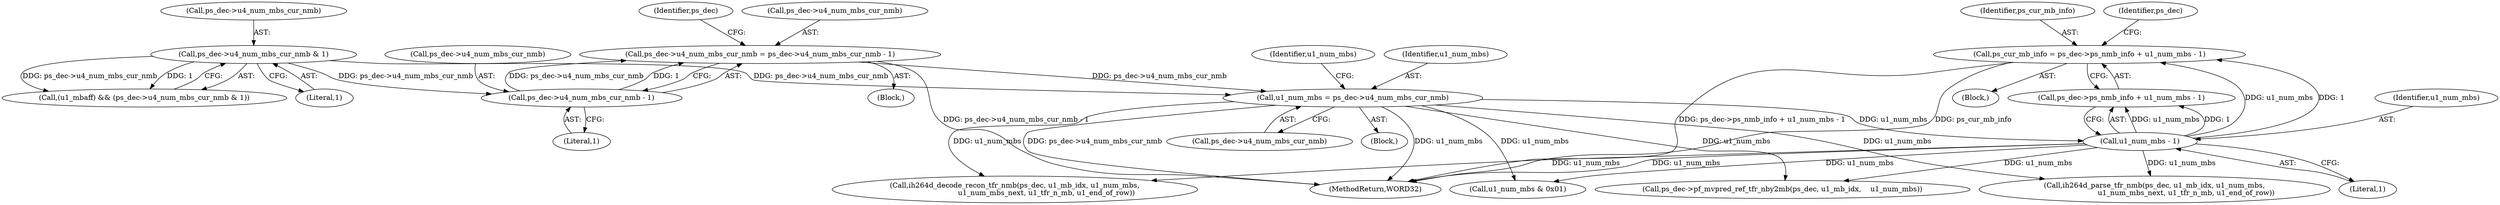 digraph "0_Android_9a00f562a612d56e7b2b989d168647db900ba6cf@integer" {
"1000596" [label="(Call,ps_cur_mb_info = ps_dec->ps_nmb_info + u1_num_mbs - 1)"];
"1000602" [label="(Call,u1_num_mbs - 1)"];
"1000588" [label="(Call,u1_num_mbs = ps_dec->u4_num_mbs_cur_nmb)"];
"1000569" [label="(Call,ps_dec->u4_num_mbs_cur_nmb & 1)"];
"1000575" [label="(Call,ps_dec->u4_num_mbs_cur_nmb = ps_dec->u4_num_mbs_cur_nmb - 1)"];
"1000579" [label="(Call,ps_dec->u4_num_mbs_cur_nmb - 1)"];
"1000598" [label="(Call,ps_dec->ps_nmb_info + u1_num_mbs - 1)"];
"1000632" [label="(Identifier,ps_dec)"];
"1000711" [label="(Call,u1_num_mbs & 0x01)"];
"1000573" [label="(Literal,1)"];
"1000576" [label="(Call,ps_dec->u4_num_mbs_cur_nmb)"];
"1000602" [label="(Call,u1_num_mbs - 1)"];
"1000569" [label="(Call,ps_dec->u4_num_mbs_cur_nmb & 1)"];
"1000574" [label="(Block,)"];
"1001450" [label="(MethodReturn,WORD32)"];
"1000594" [label="(Identifier,u1_num_mbs)"];
"1000589" [label="(Identifier,u1_num_mbs)"];
"1000604" [label="(Literal,1)"];
"1000597" [label="(Identifier,ps_cur_mb_info)"];
"1000579" [label="(Call,ps_dec->u4_num_mbs_cur_nmb - 1)"];
"1000583" [label="(Literal,1)"];
"1000603" [label="(Identifier,u1_num_mbs)"];
"1000580" [label="(Call,ps_dec->u4_num_mbs_cur_nmb)"];
"1000590" [label="(Call,ps_dec->u4_num_mbs_cur_nmb)"];
"1000586" [label="(Identifier,ps_dec)"];
"1000596" [label="(Call,ps_cur_mb_info = ps_dec->ps_nmb_info + u1_num_mbs - 1)"];
"1000595" [label="(Block,)"];
"1000588" [label="(Call,u1_num_mbs = ps_dec->u4_num_mbs_cur_nmb)"];
"1000567" [label="(Call,(u1_mbaff) && (ps_dec->u4_num_mbs_cur_nmb & 1))"];
"1000565" [label="(Block,)"];
"1000575" [label="(Call,ps_dec->u4_num_mbs_cur_nmb = ps_dec->u4_num_mbs_cur_nmb - 1)"];
"1000570" [label="(Call,ps_dec->u4_num_mbs_cur_nmb)"];
"1000730" [label="(Call,ih264d_parse_tfr_nmb(ps_dec, u1_mb_idx, u1_num_mbs,\n                            u1_num_mbs_next, u1_tfr_n_mb, u1_end_of_row))"];
"1000683" [label="(Call,ps_dec->pf_mvpred_ref_tfr_nby2mb(ps_dec, u1_mb_idx,    u1_num_mbs))"];
"1000744" [label="(Call,ih264d_decode_recon_tfr_nmb(ps_dec, u1_mb_idx, u1_num_mbs,\n                            u1_num_mbs_next, u1_tfr_n_mb, u1_end_of_row))"];
"1000596" -> "1000595"  [label="AST: "];
"1000596" -> "1000598"  [label="CFG: "];
"1000597" -> "1000596"  [label="AST: "];
"1000598" -> "1000596"  [label="AST: "];
"1000632" -> "1000596"  [label="CFG: "];
"1000596" -> "1001450"  [label="DDG: ps_dec->ps_nmb_info + u1_num_mbs - 1"];
"1000596" -> "1001450"  [label="DDG: ps_cur_mb_info"];
"1000602" -> "1000596"  [label="DDG: u1_num_mbs"];
"1000602" -> "1000596"  [label="DDG: 1"];
"1000602" -> "1000598"  [label="AST: "];
"1000602" -> "1000604"  [label="CFG: "];
"1000603" -> "1000602"  [label="AST: "];
"1000604" -> "1000602"  [label="AST: "];
"1000598" -> "1000602"  [label="CFG: "];
"1000602" -> "1001450"  [label="DDG: u1_num_mbs"];
"1000602" -> "1000598"  [label="DDG: u1_num_mbs"];
"1000602" -> "1000598"  [label="DDG: 1"];
"1000588" -> "1000602"  [label="DDG: u1_num_mbs"];
"1000602" -> "1000683"  [label="DDG: u1_num_mbs"];
"1000602" -> "1000711"  [label="DDG: u1_num_mbs"];
"1000602" -> "1000730"  [label="DDG: u1_num_mbs"];
"1000602" -> "1000744"  [label="DDG: u1_num_mbs"];
"1000588" -> "1000565"  [label="AST: "];
"1000588" -> "1000590"  [label="CFG: "];
"1000589" -> "1000588"  [label="AST: "];
"1000590" -> "1000588"  [label="AST: "];
"1000594" -> "1000588"  [label="CFG: "];
"1000588" -> "1001450"  [label="DDG: u1_num_mbs"];
"1000588" -> "1001450"  [label="DDG: ps_dec->u4_num_mbs_cur_nmb"];
"1000569" -> "1000588"  [label="DDG: ps_dec->u4_num_mbs_cur_nmb"];
"1000575" -> "1000588"  [label="DDG: ps_dec->u4_num_mbs_cur_nmb"];
"1000588" -> "1000683"  [label="DDG: u1_num_mbs"];
"1000588" -> "1000711"  [label="DDG: u1_num_mbs"];
"1000588" -> "1000730"  [label="DDG: u1_num_mbs"];
"1000588" -> "1000744"  [label="DDG: u1_num_mbs"];
"1000569" -> "1000567"  [label="AST: "];
"1000569" -> "1000573"  [label="CFG: "];
"1000570" -> "1000569"  [label="AST: "];
"1000573" -> "1000569"  [label="AST: "];
"1000567" -> "1000569"  [label="CFG: "];
"1000569" -> "1000567"  [label="DDG: ps_dec->u4_num_mbs_cur_nmb"];
"1000569" -> "1000567"  [label="DDG: 1"];
"1000569" -> "1000579"  [label="DDG: ps_dec->u4_num_mbs_cur_nmb"];
"1000575" -> "1000574"  [label="AST: "];
"1000575" -> "1000579"  [label="CFG: "];
"1000576" -> "1000575"  [label="AST: "];
"1000579" -> "1000575"  [label="AST: "];
"1000586" -> "1000575"  [label="CFG: "];
"1000575" -> "1001450"  [label="DDG: ps_dec->u4_num_mbs_cur_nmb - 1"];
"1000579" -> "1000575"  [label="DDG: ps_dec->u4_num_mbs_cur_nmb"];
"1000579" -> "1000575"  [label="DDG: 1"];
"1000579" -> "1000583"  [label="CFG: "];
"1000580" -> "1000579"  [label="AST: "];
"1000583" -> "1000579"  [label="AST: "];
}
